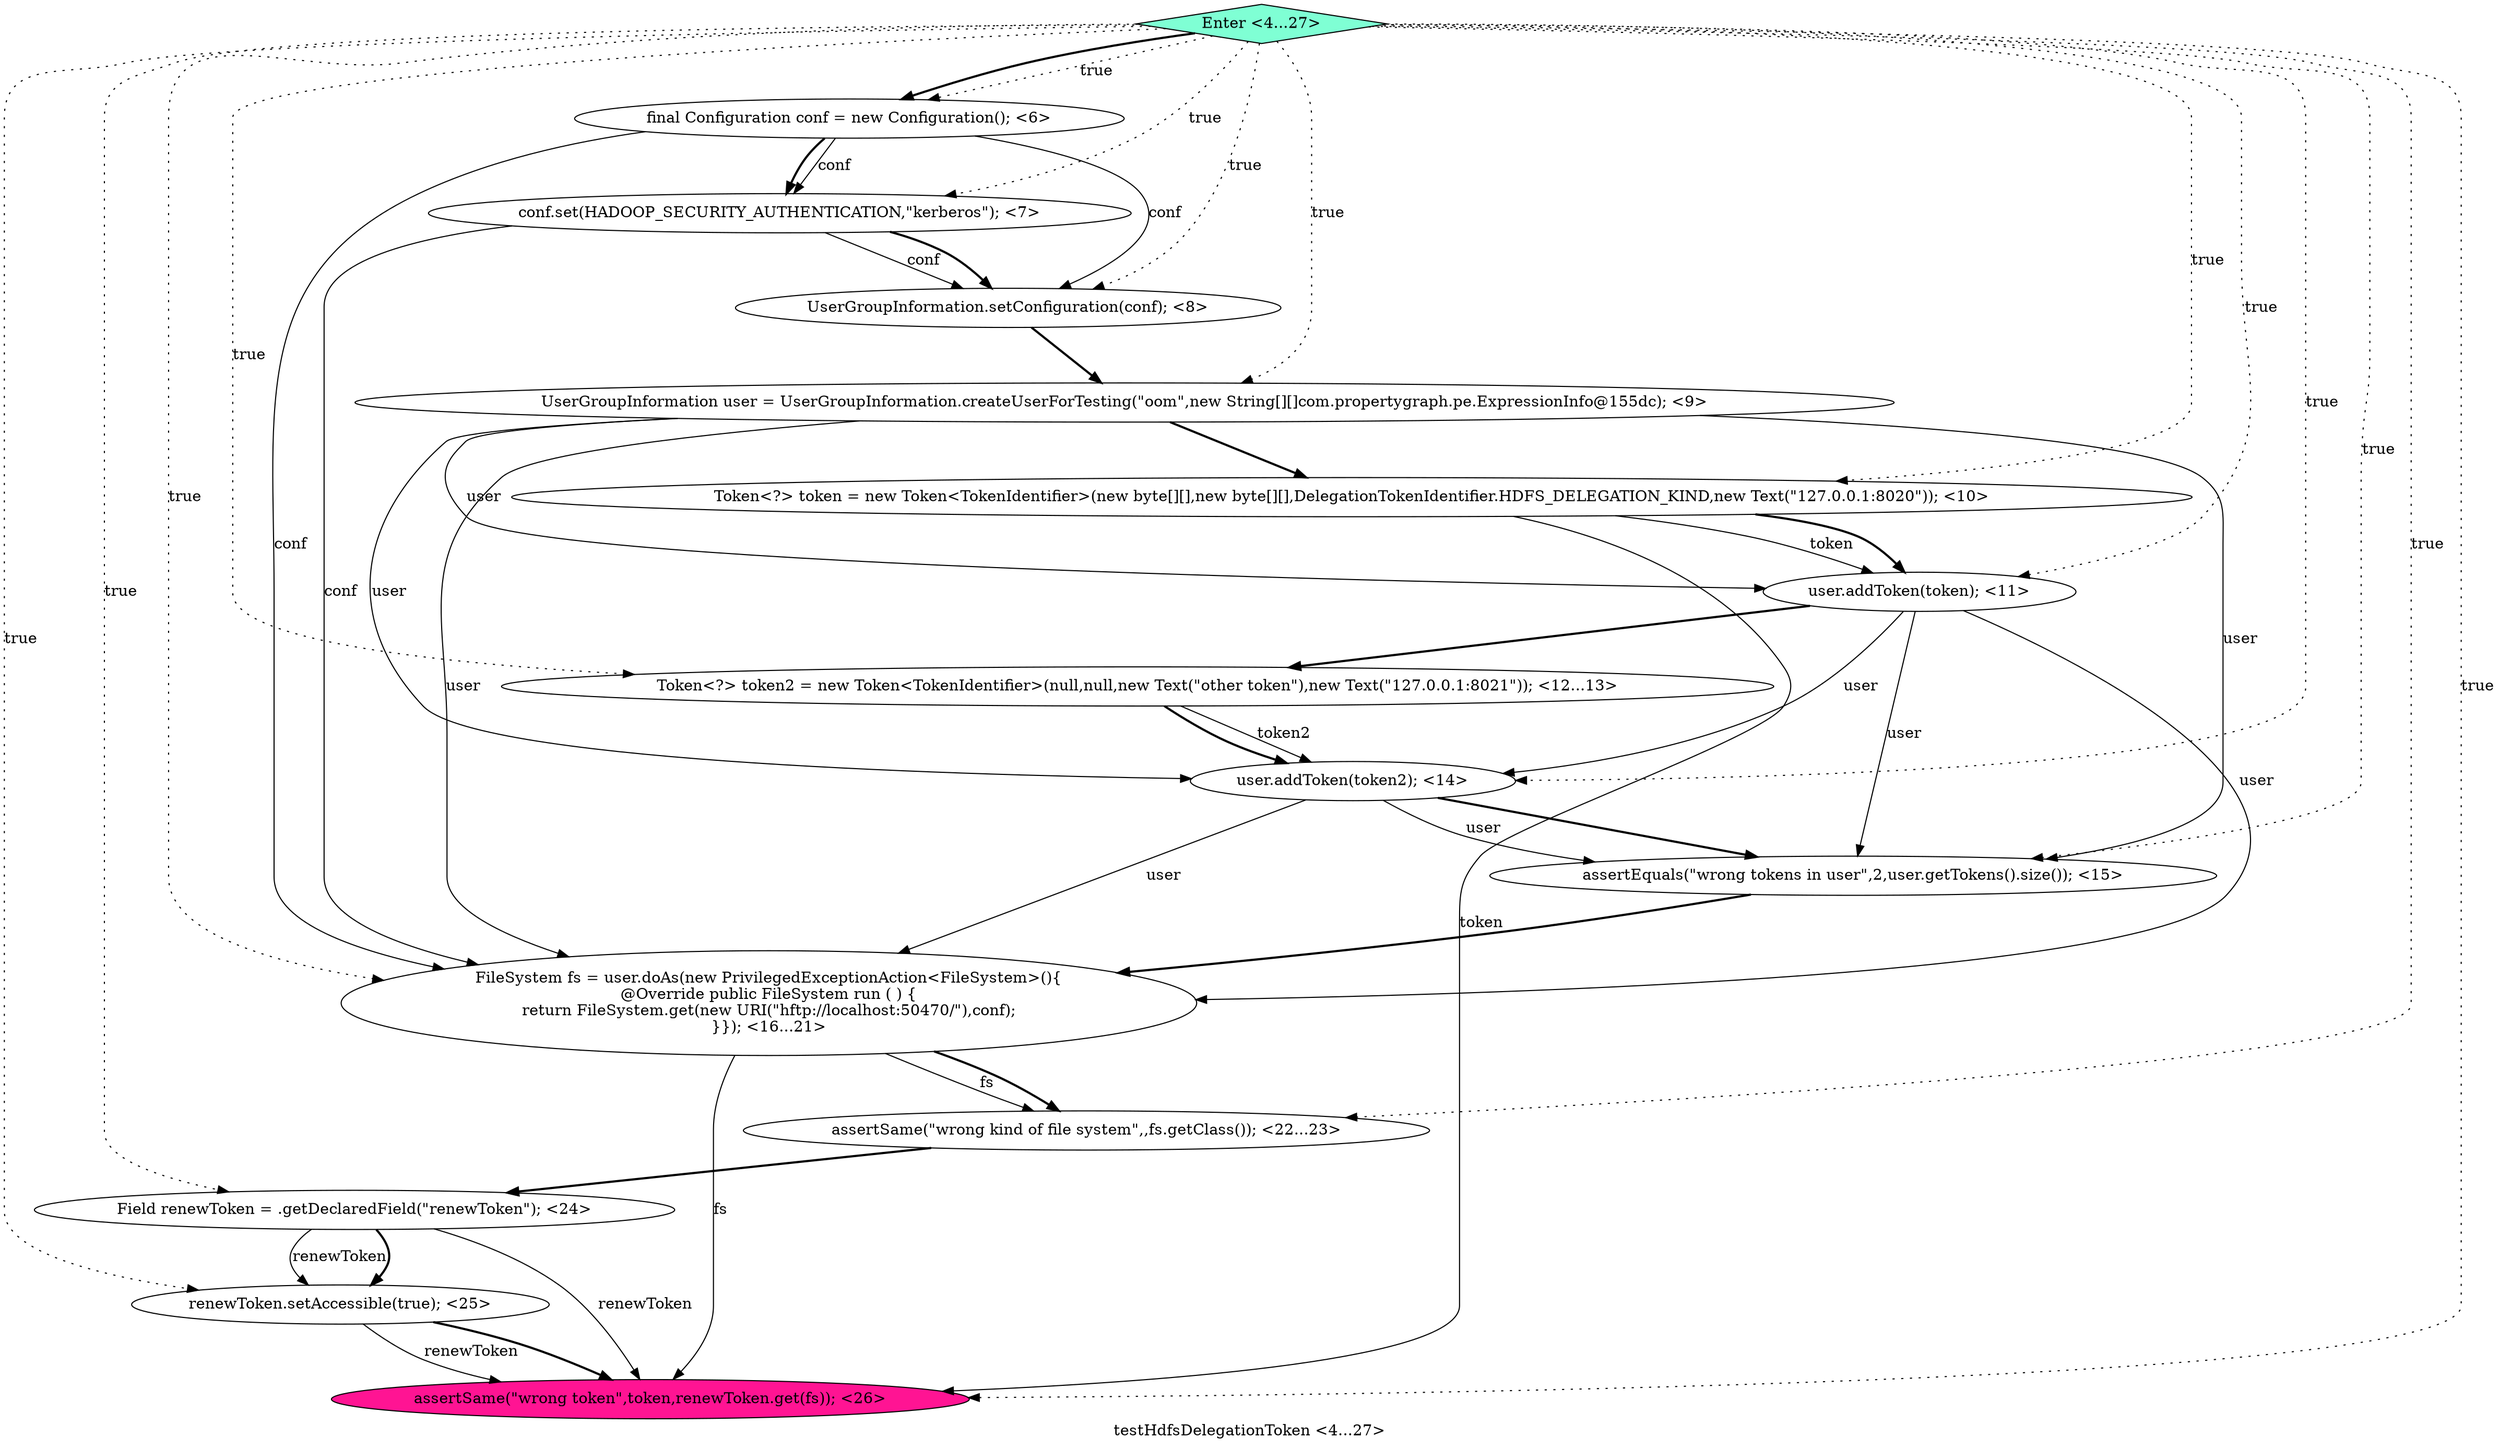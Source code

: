 digraph PDG {
label = "testHdfsDelegationToken <4...27>";
0.10 [style = filled, label = "assertSame(\"wrong kind of file system\",,fs.getClass()); <22...23>", fillcolor = white, shape = ellipse];
0.3 [style = filled, label = "UserGroupInformation user = UserGroupInformation.createUserForTesting(\"oom\",new String[][]com.propertygraph.pe.ExpressionInfo@155dc); <9>", fillcolor = white, shape = ellipse];
0.11 [style = filled, label = "Field renewToken = .getDeclaredField(\"renewToken\"); <24>", fillcolor = white, shape = ellipse];
0.0 [style = filled, label = "final Configuration conf = new Configuration(); <6>", fillcolor = white, shape = ellipse];
0.5 [style = filled, label = "user.addToken(token); <11>", fillcolor = white, shape = ellipse];
0.14 [style = filled, label = "Enter <4...27>", fillcolor = aquamarine, shape = diamond];
0.9 [style = filled, label = "FileSystem fs = user.doAs(new PrivilegedExceptionAction<FileSystem>(){
@Override public FileSystem run ( ) {
return FileSystem.get(new URI(\"hftp://localhost:50470/\"),conf);
}}); <16...21>", fillcolor = white, shape = ellipse];
0.1 [style = filled, label = "conf.set(HADOOP_SECURITY_AUTHENTICATION,\"kerberos\"); <7>", fillcolor = white, shape = ellipse];
0.8 [style = filled, label = "assertEquals(\"wrong tokens in user\",2,user.getTokens().size()); <15>", fillcolor = white, shape = ellipse];
0.13 [style = filled, label = "assertSame(\"wrong token\",token,renewToken.get(fs)); <26>", fillcolor = deeppink, shape = ellipse];
0.12 [style = filled, label = "renewToken.setAccessible(true); <25>", fillcolor = white, shape = ellipse];
0.4 [style = filled, label = "Token<?> token = new Token<TokenIdentifier>(new byte[][],new byte[][],DelegationTokenIdentifier.HDFS_DELEGATION_KIND,new Text(\"127.0.0.1:8020\")); <10>", fillcolor = white, shape = ellipse];
0.2 [style = filled, label = "UserGroupInformation.setConfiguration(conf); <8>", fillcolor = white, shape = ellipse];
0.7 [style = filled, label = "user.addToken(token2); <14>", fillcolor = white, shape = ellipse];
0.6 [style = filled, label = "Token<?> token2 = new Token<TokenIdentifier>(null,null,new Text(\"other token\"),new Text(\"127.0.0.1:8021\")); <12...13>", fillcolor = white, shape = ellipse];
0.0 -> 0.1 [style = solid, label="conf"];
0.0 -> 0.1 [style = bold, label=""];
0.0 -> 0.2 [style = solid, label="conf"];
0.0 -> 0.9 [style = solid, label="conf"];
0.1 -> 0.2 [style = solid, label="conf"];
0.1 -> 0.2 [style = bold, label=""];
0.1 -> 0.9 [style = solid, label="conf"];
0.2 -> 0.3 [style = bold, label=""];
0.3 -> 0.4 [style = bold, label=""];
0.3 -> 0.5 [style = solid, label="user"];
0.3 -> 0.7 [style = solid, label="user"];
0.3 -> 0.8 [style = solid, label="user"];
0.3 -> 0.9 [style = solid, label="user"];
0.4 -> 0.5 [style = solid, label="token"];
0.4 -> 0.5 [style = bold, label=""];
0.4 -> 0.13 [style = solid, label="token"];
0.5 -> 0.6 [style = bold, label=""];
0.5 -> 0.7 [style = solid, label="user"];
0.5 -> 0.8 [style = solid, label="user"];
0.5 -> 0.9 [style = solid, label="user"];
0.6 -> 0.7 [style = solid, label="token2"];
0.6 -> 0.7 [style = bold, label=""];
0.7 -> 0.8 [style = solid, label="user"];
0.7 -> 0.8 [style = bold, label=""];
0.7 -> 0.9 [style = solid, label="user"];
0.8 -> 0.9 [style = bold, label=""];
0.9 -> 0.10 [style = solid, label="fs"];
0.9 -> 0.10 [style = bold, label=""];
0.9 -> 0.13 [style = solid, label="fs"];
0.10 -> 0.11 [style = bold, label=""];
0.11 -> 0.12 [style = solid, label="renewToken"];
0.11 -> 0.12 [style = bold, label=""];
0.11 -> 0.13 [style = solid, label="renewToken"];
0.12 -> 0.13 [style = solid, label="renewToken"];
0.12 -> 0.13 [style = bold, label=""];
0.14 -> 0.0 [style = dotted, label="true"];
0.14 -> 0.0 [style = bold, label=""];
0.14 -> 0.1 [style = dotted, label="true"];
0.14 -> 0.2 [style = dotted, label="true"];
0.14 -> 0.3 [style = dotted, label="true"];
0.14 -> 0.4 [style = dotted, label="true"];
0.14 -> 0.5 [style = dotted, label="true"];
0.14 -> 0.6 [style = dotted, label="true"];
0.14 -> 0.7 [style = dotted, label="true"];
0.14 -> 0.8 [style = dotted, label="true"];
0.14 -> 0.9 [style = dotted, label="true"];
0.14 -> 0.10 [style = dotted, label="true"];
0.14 -> 0.11 [style = dotted, label="true"];
0.14 -> 0.12 [style = dotted, label="true"];
0.14 -> 0.13 [style = dotted, label="true"];
}
